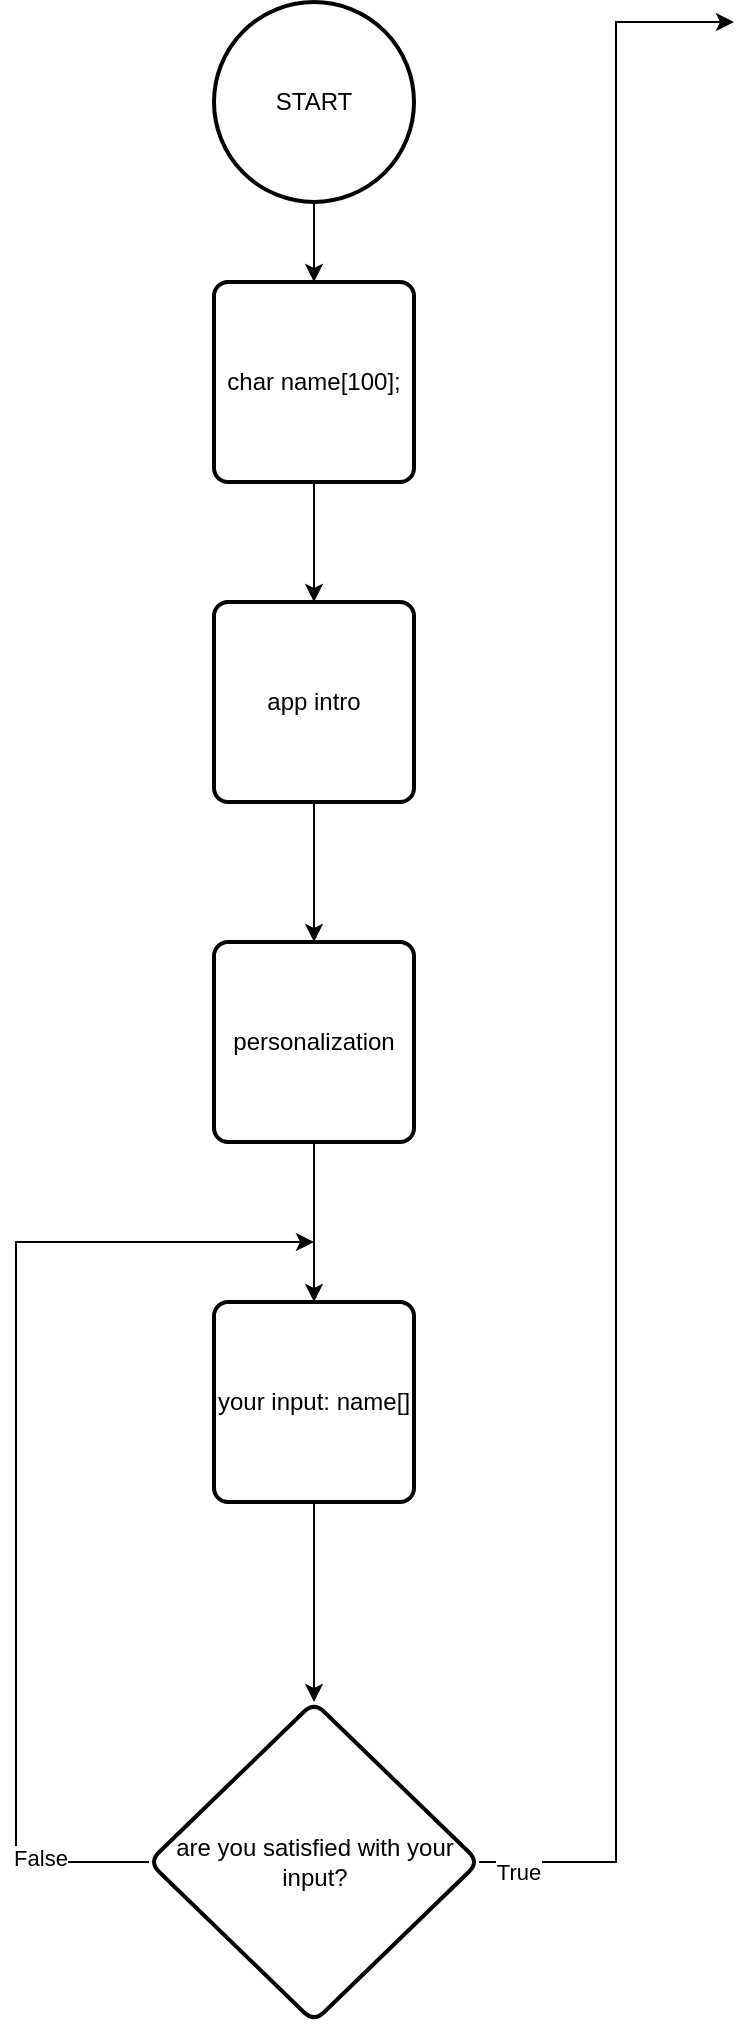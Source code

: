 <mxfile version="21.2.8" type="device">
  <diagram name="Page-1" id="3ajn1NIfPJX1zAXt36Fe">
    <mxGraphModel dx="1122" dy="669" grid="1" gridSize="10" guides="1" tooltips="1" connect="1" arrows="1" fold="1" page="1" pageScale="1" pageWidth="850" pageHeight="1100" math="0" shadow="0">
      <root>
        <mxCell id="0" />
        <mxCell id="1" parent="0" />
        <mxCell id="gos5kq8PLLieSGs7NMwo-5" value="" style="edgeStyle=orthogonalEdgeStyle;rounded=0;orthogonalLoop=1;jettySize=auto;html=1;" edge="1" parent="1" source="gos5kq8PLLieSGs7NMwo-1" target="gos5kq8PLLieSGs7NMwo-4">
          <mxGeometry relative="1" as="geometry" />
        </mxCell>
        <mxCell id="gos5kq8PLLieSGs7NMwo-1" value="char name[100];" style="rounded=1;whiteSpace=wrap;html=1;absoluteArcSize=1;arcSize=14;strokeWidth=2;" vertex="1" parent="1">
          <mxGeometry x="260" y="170" width="100" height="100" as="geometry" />
        </mxCell>
        <mxCell id="gos5kq8PLLieSGs7NMwo-3" value="" style="edgeStyle=orthogonalEdgeStyle;rounded=0;orthogonalLoop=1;jettySize=auto;html=1;" edge="1" parent="1" source="gos5kq8PLLieSGs7NMwo-2" target="gos5kq8PLLieSGs7NMwo-1">
          <mxGeometry relative="1" as="geometry" />
        </mxCell>
        <mxCell id="gos5kq8PLLieSGs7NMwo-2" value="START" style="strokeWidth=2;html=1;shape=mxgraph.flowchart.start_2;whiteSpace=wrap;" vertex="1" parent="1">
          <mxGeometry x="260" y="30" width="100" height="100" as="geometry" />
        </mxCell>
        <mxCell id="gos5kq8PLLieSGs7NMwo-7" value="" style="edgeStyle=orthogonalEdgeStyle;rounded=0;orthogonalLoop=1;jettySize=auto;html=1;" edge="1" parent="1" source="gos5kq8PLLieSGs7NMwo-4" target="gos5kq8PLLieSGs7NMwo-6">
          <mxGeometry relative="1" as="geometry" />
        </mxCell>
        <mxCell id="gos5kq8PLLieSGs7NMwo-4" value="app intro" style="rounded=1;whiteSpace=wrap;html=1;absoluteArcSize=1;arcSize=14;strokeWidth=2;" vertex="1" parent="1">
          <mxGeometry x="260" y="330" width="100" height="100" as="geometry" />
        </mxCell>
        <mxCell id="gos5kq8PLLieSGs7NMwo-9" value="" style="edgeStyle=orthogonalEdgeStyle;rounded=0;orthogonalLoop=1;jettySize=auto;html=1;" edge="1" parent="1" source="gos5kq8PLLieSGs7NMwo-6" target="gos5kq8PLLieSGs7NMwo-8">
          <mxGeometry relative="1" as="geometry" />
        </mxCell>
        <mxCell id="gos5kq8PLLieSGs7NMwo-6" value="personalization" style="rounded=1;whiteSpace=wrap;html=1;absoluteArcSize=1;arcSize=14;strokeWidth=2;" vertex="1" parent="1">
          <mxGeometry x="260" y="500" width="100" height="100" as="geometry" />
        </mxCell>
        <mxCell id="gos5kq8PLLieSGs7NMwo-11" value="" style="edgeStyle=orthogonalEdgeStyle;rounded=0;orthogonalLoop=1;jettySize=auto;html=1;" edge="1" parent="1" source="gos5kq8PLLieSGs7NMwo-8" target="gos5kq8PLLieSGs7NMwo-10">
          <mxGeometry relative="1" as="geometry" />
        </mxCell>
        <mxCell id="gos5kq8PLLieSGs7NMwo-8" value="your input: name[]" style="rounded=1;whiteSpace=wrap;html=1;absoluteArcSize=1;arcSize=14;strokeWidth=2;" vertex="1" parent="1">
          <mxGeometry x="260" y="680" width="100" height="100" as="geometry" />
        </mxCell>
        <mxCell id="gos5kq8PLLieSGs7NMwo-14" style="edgeStyle=orthogonalEdgeStyle;rounded=0;orthogonalLoop=1;jettySize=auto;html=1;" edge="1" parent="1" source="gos5kq8PLLieSGs7NMwo-10">
          <mxGeometry relative="1" as="geometry">
            <mxPoint x="310" y="650" as="targetPoint" />
            <Array as="points">
              <mxPoint x="161" y="960" />
            </Array>
          </mxGeometry>
        </mxCell>
        <mxCell id="gos5kq8PLLieSGs7NMwo-15" value="False" style="edgeLabel;html=1;align=center;verticalAlign=middle;resizable=0;points=[];" vertex="1" connectable="0" parent="gos5kq8PLLieSGs7NMwo-14">
          <mxGeometry x="-0.793" y="-2" relative="1" as="geometry">
            <mxPoint as="offset" />
          </mxGeometry>
        </mxCell>
        <mxCell id="gos5kq8PLLieSGs7NMwo-16" style="edgeStyle=orthogonalEdgeStyle;rounded=0;orthogonalLoop=1;jettySize=auto;html=1;" edge="1" parent="1" source="gos5kq8PLLieSGs7NMwo-10">
          <mxGeometry relative="1" as="geometry">
            <mxPoint x="520" y="40" as="targetPoint" />
            <Array as="points">
              <mxPoint x="461" y="960" />
            </Array>
          </mxGeometry>
        </mxCell>
        <mxCell id="gos5kq8PLLieSGs7NMwo-17" value="True" style="edgeLabel;html=1;align=center;verticalAlign=middle;resizable=0;points=[];" vertex="1" connectable="0" parent="gos5kq8PLLieSGs7NMwo-16">
          <mxGeometry x="-0.965" y="-4" relative="1" as="geometry">
            <mxPoint x="1" y="1" as="offset" />
          </mxGeometry>
        </mxCell>
        <mxCell id="gos5kq8PLLieSGs7NMwo-10" value="are you satisfied with your input?" style="rhombus;whiteSpace=wrap;html=1;rounded=1;arcSize=14;strokeWidth=2;" vertex="1" parent="1">
          <mxGeometry x="227.5" y="880" width="165" height="160" as="geometry" />
        </mxCell>
      </root>
    </mxGraphModel>
  </diagram>
</mxfile>
